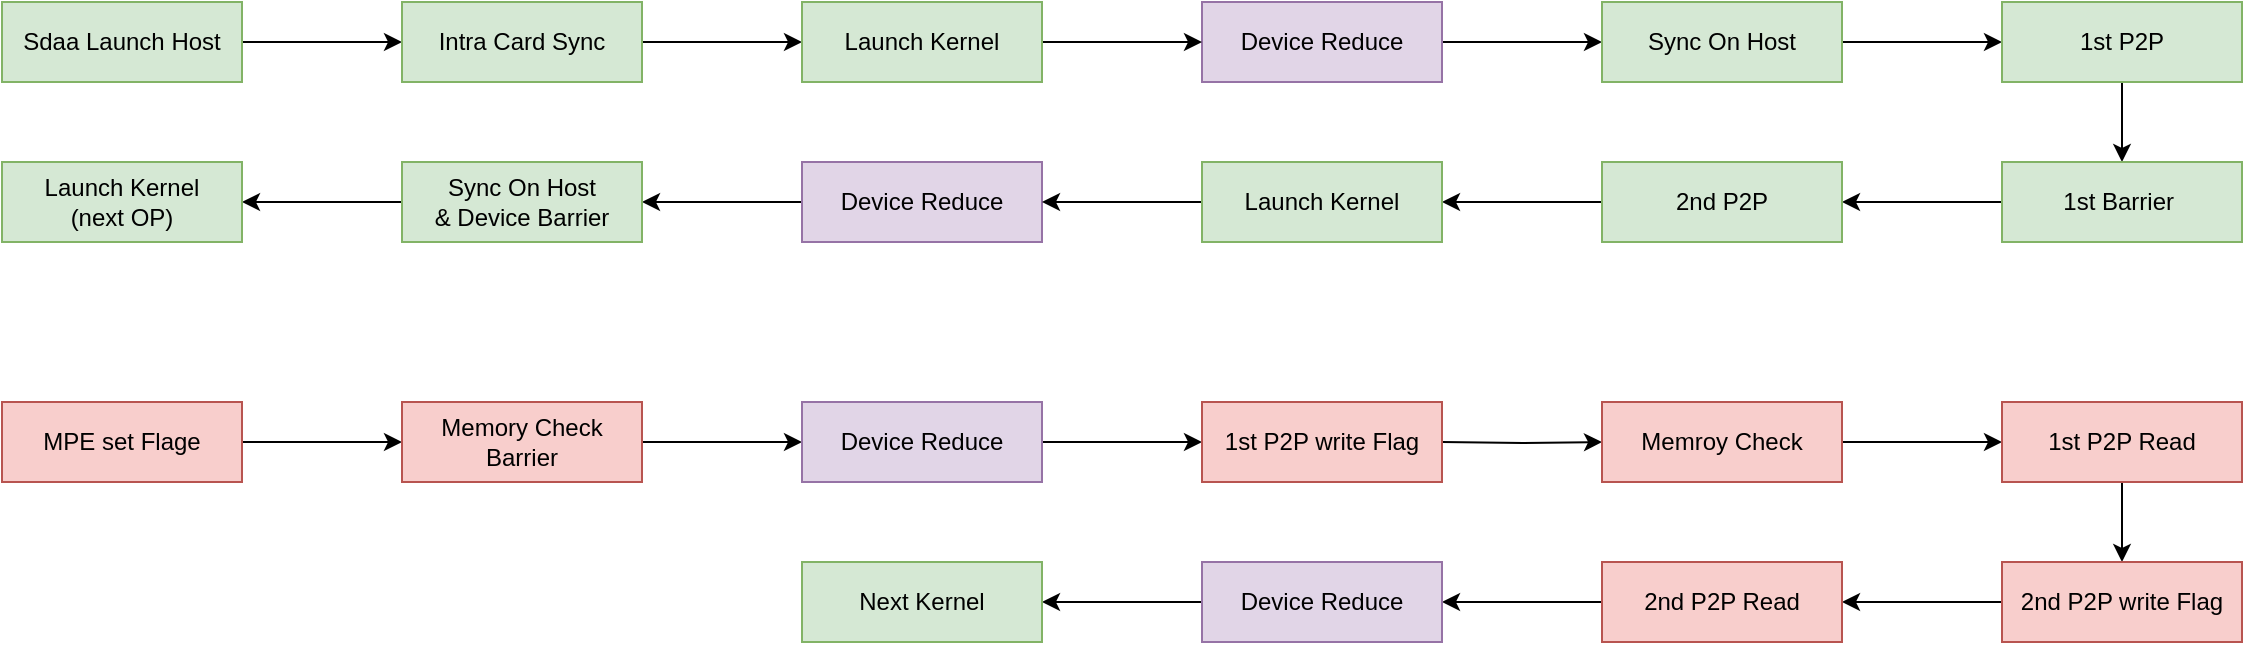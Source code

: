 <mxfile version="21.3.4" type="github">
  <diagram name="Page-1" id="34WbG06q4X-tlrVfDNdB">
    <mxGraphModel dx="2074" dy="1156" grid="1" gridSize="10" guides="1" tooltips="1" connect="1" arrows="1" fold="1" page="1" pageScale="1" pageWidth="850" pageHeight="1100" math="0" shadow="0">
      <root>
        <mxCell id="0" />
        <mxCell id="1" parent="0" />
        <mxCell id="yayjriu8w-TX4j0VbP-U-9" value="" style="edgeStyle=orthogonalEdgeStyle;rounded=0;orthogonalLoop=1;jettySize=auto;html=1;" edge="1" parent="1" source="yayjriu8w-TX4j0VbP-U-1" target="yayjriu8w-TX4j0VbP-U-6">
          <mxGeometry relative="1" as="geometry" />
        </mxCell>
        <mxCell id="yayjriu8w-TX4j0VbP-U-1" value="Device Reduce" style="rounded=0;whiteSpace=wrap;html=1;fillColor=#e1d5e7;strokeColor=#9673a6;" vertex="1" parent="1">
          <mxGeometry x="600" y="200" width="120" height="40" as="geometry" />
        </mxCell>
        <mxCell id="yayjriu8w-TX4j0VbP-U-4" value="" style="edgeStyle=orthogonalEdgeStyle;rounded=0;orthogonalLoop=1;jettySize=auto;html=1;" edge="1" parent="1" source="yayjriu8w-TX4j0VbP-U-2" target="yayjriu8w-TX4j0VbP-U-3">
          <mxGeometry relative="1" as="geometry" />
        </mxCell>
        <mxCell id="yayjriu8w-TX4j0VbP-U-2" value="Sdaa Launch Host" style="rounded=0;whiteSpace=wrap;html=1;fillColor=#d5e8d4;strokeColor=#82b366;" vertex="1" parent="1">
          <mxGeometry y="200" width="120" height="40" as="geometry" />
        </mxCell>
        <mxCell id="yayjriu8w-TX4j0VbP-U-14" value="" style="edgeStyle=orthogonalEdgeStyle;rounded=0;orthogonalLoop=1;jettySize=auto;html=1;" edge="1" parent="1" source="yayjriu8w-TX4j0VbP-U-3" target="yayjriu8w-TX4j0VbP-U-12">
          <mxGeometry relative="1" as="geometry" />
        </mxCell>
        <mxCell id="yayjriu8w-TX4j0VbP-U-3" value="Intra Card Sync" style="rounded=0;whiteSpace=wrap;html=1;fillColor=#d5e8d4;strokeColor=#82b366;" vertex="1" parent="1">
          <mxGeometry x="200" y="200" width="120" height="40" as="geometry" />
        </mxCell>
        <mxCell id="yayjriu8w-TX4j0VbP-U-10" value="" style="edgeStyle=orthogonalEdgeStyle;rounded=0;orthogonalLoop=1;jettySize=auto;html=1;" edge="1" parent="1" source="yayjriu8w-TX4j0VbP-U-6" target="yayjriu8w-TX4j0VbP-U-7">
          <mxGeometry relative="1" as="geometry" />
        </mxCell>
        <mxCell id="yayjriu8w-TX4j0VbP-U-6" value="Sync On Host" style="rounded=0;whiteSpace=wrap;html=1;fillColor=#d5e8d4;strokeColor=#82b366;" vertex="1" parent="1">
          <mxGeometry x="800" y="200" width="120" height="40" as="geometry" />
        </mxCell>
        <mxCell id="yayjriu8w-TX4j0VbP-U-11" value="" style="edgeStyle=orthogonalEdgeStyle;rounded=0;orthogonalLoop=1;jettySize=auto;html=1;" edge="1" parent="1" source="yayjriu8w-TX4j0VbP-U-7" target="yayjriu8w-TX4j0VbP-U-8">
          <mxGeometry relative="1" as="geometry" />
        </mxCell>
        <mxCell id="yayjriu8w-TX4j0VbP-U-7" value="1st P2P" style="rounded=0;whiteSpace=wrap;html=1;fillColor=#d5e8d4;strokeColor=#82b366;" vertex="1" parent="1">
          <mxGeometry x="1000" y="200" width="120" height="40" as="geometry" />
        </mxCell>
        <mxCell id="yayjriu8w-TX4j0VbP-U-16" value="" style="edgeStyle=orthogonalEdgeStyle;rounded=0;orthogonalLoop=1;jettySize=auto;html=1;" edge="1" parent="1" source="yayjriu8w-TX4j0VbP-U-8" target="yayjriu8w-TX4j0VbP-U-15">
          <mxGeometry relative="1" as="geometry" />
        </mxCell>
        <mxCell id="yayjriu8w-TX4j0VbP-U-8" value="1st Barrier&amp;nbsp;" style="rounded=0;whiteSpace=wrap;html=1;fillColor=#d5e8d4;strokeColor=#82b366;" vertex="1" parent="1">
          <mxGeometry x="1000" y="280" width="120" height="40" as="geometry" />
        </mxCell>
        <mxCell id="yayjriu8w-TX4j0VbP-U-13" value="" style="edgeStyle=orthogonalEdgeStyle;rounded=0;orthogonalLoop=1;jettySize=auto;html=1;" edge="1" parent="1" source="yayjriu8w-TX4j0VbP-U-12" target="yayjriu8w-TX4j0VbP-U-1">
          <mxGeometry relative="1" as="geometry" />
        </mxCell>
        <mxCell id="yayjriu8w-TX4j0VbP-U-12" value="Launch Kernel" style="rounded=0;whiteSpace=wrap;html=1;fillColor=#d5e8d4;strokeColor=#82b366;" vertex="1" parent="1">
          <mxGeometry x="400" y="200" width="120" height="40" as="geometry" />
        </mxCell>
        <mxCell id="yayjriu8w-TX4j0VbP-U-22" value="" style="edgeStyle=orthogonalEdgeStyle;rounded=0;orthogonalLoop=1;jettySize=auto;html=1;" edge="1" parent="1" source="yayjriu8w-TX4j0VbP-U-15" target="yayjriu8w-TX4j0VbP-U-21">
          <mxGeometry relative="1" as="geometry" />
        </mxCell>
        <mxCell id="yayjriu8w-TX4j0VbP-U-15" value="2nd P2P" style="rounded=0;whiteSpace=wrap;html=1;fillColor=#d5e8d4;strokeColor=#82b366;" vertex="1" parent="1">
          <mxGeometry x="800" y="280" width="120" height="40" as="geometry" />
        </mxCell>
        <mxCell id="yayjriu8w-TX4j0VbP-U-20" value="" style="edgeStyle=orthogonalEdgeStyle;rounded=0;orthogonalLoop=1;jettySize=auto;html=1;" edge="1" parent="1" source="yayjriu8w-TX4j0VbP-U-17" target="yayjriu8w-TX4j0VbP-U-19">
          <mxGeometry relative="1" as="geometry" />
        </mxCell>
        <mxCell id="yayjriu8w-TX4j0VbP-U-17" value="Device Reduce" style="rounded=0;whiteSpace=wrap;html=1;fillColor=#e1d5e7;strokeColor=#9673a6;" vertex="1" parent="1">
          <mxGeometry x="400" y="280" width="120" height="40" as="geometry" />
        </mxCell>
        <mxCell id="yayjriu8w-TX4j0VbP-U-26" value="" style="edgeStyle=orthogonalEdgeStyle;rounded=0;orthogonalLoop=1;jettySize=auto;html=1;" edge="1" parent="1" source="yayjriu8w-TX4j0VbP-U-19" target="yayjriu8w-TX4j0VbP-U-25">
          <mxGeometry relative="1" as="geometry" />
        </mxCell>
        <mxCell id="yayjriu8w-TX4j0VbP-U-19" value="Sync On Host&lt;br&gt;&amp;amp; Device Barrier" style="rounded=0;whiteSpace=wrap;html=1;fillColor=#d5e8d4;strokeColor=#82b366;" vertex="1" parent="1">
          <mxGeometry x="200" y="280" width="120" height="40" as="geometry" />
        </mxCell>
        <mxCell id="yayjriu8w-TX4j0VbP-U-23" value="" style="edgeStyle=orthogonalEdgeStyle;rounded=0;orthogonalLoop=1;jettySize=auto;html=1;" edge="1" parent="1" source="yayjriu8w-TX4j0VbP-U-21" target="yayjriu8w-TX4j0VbP-U-17">
          <mxGeometry relative="1" as="geometry" />
        </mxCell>
        <mxCell id="yayjriu8w-TX4j0VbP-U-21" value="Launch Kernel" style="rounded=0;whiteSpace=wrap;html=1;fillColor=#d5e8d4;strokeColor=#82b366;" vertex="1" parent="1">
          <mxGeometry x="600" y="280" width="120" height="40" as="geometry" />
        </mxCell>
        <mxCell id="yayjriu8w-TX4j0VbP-U-25" value="Launch Kernel&lt;br&gt;(next OP)" style="rounded=0;whiteSpace=wrap;html=1;fillColor=#d5e8d4;strokeColor=#82b366;" vertex="1" parent="1">
          <mxGeometry y="280" width="120" height="40" as="geometry" />
        </mxCell>
        <mxCell id="yayjriu8w-TX4j0VbP-U-27" value="" style="edgeStyle=orthogonalEdgeStyle;rounded=0;orthogonalLoop=1;jettySize=auto;html=1;" edge="1" parent="1" target="yayjriu8w-TX4j0VbP-U-34">
          <mxGeometry relative="1" as="geometry">
            <mxPoint x="720" y="420" as="sourcePoint" />
          </mxGeometry>
        </mxCell>
        <mxCell id="yayjriu8w-TX4j0VbP-U-29" value="" style="edgeStyle=orthogonalEdgeStyle;rounded=0;orthogonalLoop=1;jettySize=auto;html=1;" edge="1" parent="1" source="yayjriu8w-TX4j0VbP-U-30" target="yayjriu8w-TX4j0VbP-U-32">
          <mxGeometry relative="1" as="geometry" />
        </mxCell>
        <mxCell id="yayjriu8w-TX4j0VbP-U-30" value="MPE set Flage" style="rounded=0;whiteSpace=wrap;html=1;fillColor=#f8cecc;strokeColor=#b85450;" vertex="1" parent="1">
          <mxGeometry y="400" width="120" height="40" as="geometry" />
        </mxCell>
        <mxCell id="yayjriu8w-TX4j0VbP-U-31" value="" style="edgeStyle=orthogonalEdgeStyle;rounded=0;orthogonalLoop=1;jettySize=auto;html=1;" edge="1" parent="1" source="yayjriu8w-TX4j0VbP-U-32">
          <mxGeometry relative="1" as="geometry">
            <mxPoint x="400" y="420" as="targetPoint" />
          </mxGeometry>
        </mxCell>
        <mxCell id="yayjriu8w-TX4j0VbP-U-32" value="Memory Check&lt;br&gt;Barrier" style="rounded=0;whiteSpace=wrap;html=1;fillColor=#f8cecc;strokeColor=#b85450;" vertex="1" parent="1">
          <mxGeometry x="200" y="400" width="120" height="40" as="geometry" />
        </mxCell>
        <mxCell id="yayjriu8w-TX4j0VbP-U-33" value="" style="edgeStyle=orthogonalEdgeStyle;rounded=0;orthogonalLoop=1;jettySize=auto;html=1;" edge="1" parent="1" source="yayjriu8w-TX4j0VbP-U-34" target="yayjriu8w-TX4j0VbP-U-36">
          <mxGeometry relative="1" as="geometry" />
        </mxCell>
        <mxCell id="yayjriu8w-TX4j0VbP-U-34" value="Memroy Check" style="rounded=0;whiteSpace=wrap;html=1;fillColor=#f8cecc;strokeColor=#b85450;" vertex="1" parent="1">
          <mxGeometry x="800" y="400" width="120" height="40" as="geometry" />
        </mxCell>
        <mxCell id="yayjriu8w-TX4j0VbP-U-35" value="" style="edgeStyle=orthogonalEdgeStyle;rounded=0;orthogonalLoop=1;jettySize=auto;html=1;" edge="1" parent="1" source="yayjriu8w-TX4j0VbP-U-36" target="yayjriu8w-TX4j0VbP-U-38">
          <mxGeometry relative="1" as="geometry" />
        </mxCell>
        <mxCell id="yayjriu8w-TX4j0VbP-U-36" value="1st P2P Read" style="rounded=0;whiteSpace=wrap;html=1;fillColor=#f8cecc;strokeColor=#b85450;" vertex="1" parent="1">
          <mxGeometry x="1000" y="400" width="120" height="40" as="geometry" />
        </mxCell>
        <mxCell id="yayjriu8w-TX4j0VbP-U-37" value="" style="edgeStyle=orthogonalEdgeStyle;rounded=0;orthogonalLoop=1;jettySize=auto;html=1;" edge="1" parent="1" source="yayjriu8w-TX4j0VbP-U-38" target="yayjriu8w-TX4j0VbP-U-42">
          <mxGeometry relative="1" as="geometry" />
        </mxCell>
        <mxCell id="yayjriu8w-TX4j0VbP-U-38" value="2nd P2P write Flag" style="rounded=0;whiteSpace=wrap;html=1;fillColor=#f8cecc;strokeColor=#b85450;" vertex="1" parent="1">
          <mxGeometry x="1000" y="480" width="120" height="40" as="geometry" />
        </mxCell>
        <mxCell id="yayjriu8w-TX4j0VbP-U-41" value="" style="edgeStyle=orthogonalEdgeStyle;rounded=0;orthogonalLoop=1;jettySize=auto;html=1;" edge="1" parent="1" source="yayjriu8w-TX4j0VbP-U-42" target="yayjriu8w-TX4j0VbP-U-48">
          <mxGeometry relative="1" as="geometry" />
        </mxCell>
        <mxCell id="yayjriu8w-TX4j0VbP-U-42" value="2nd P2P Read" style="rounded=0;whiteSpace=wrap;html=1;fillColor=#f8cecc;strokeColor=#b85450;" vertex="1" parent="1">
          <mxGeometry x="800" y="480" width="120" height="40" as="geometry" />
        </mxCell>
        <mxCell id="yayjriu8w-TX4j0VbP-U-47" value="" style="edgeStyle=orthogonalEdgeStyle;rounded=0;orthogonalLoop=1;jettySize=auto;html=1;" edge="1" parent="1" source="yayjriu8w-TX4j0VbP-U-48">
          <mxGeometry relative="1" as="geometry">
            <mxPoint x="520" y="500" as="targetPoint" />
          </mxGeometry>
        </mxCell>
        <mxCell id="yayjriu8w-TX4j0VbP-U-48" value="Device Reduce" style="rounded=0;whiteSpace=wrap;html=1;fillColor=#e1d5e7;strokeColor=#9673a6;" vertex="1" parent="1">
          <mxGeometry x="600" y="480" width="120" height="40" as="geometry" />
        </mxCell>
        <mxCell id="yayjriu8w-TX4j0VbP-U-49" value="Next Kernel" style="rounded=0;whiteSpace=wrap;html=1;fillColor=#d5e8d4;strokeColor=#82b366;" vertex="1" parent="1">
          <mxGeometry x="400" y="480" width="120" height="40" as="geometry" />
        </mxCell>
        <mxCell id="yayjriu8w-TX4j0VbP-U-52" value="" style="edgeStyle=orthogonalEdgeStyle;rounded=0;orthogonalLoop=1;jettySize=auto;html=1;" edge="1" parent="1" source="yayjriu8w-TX4j0VbP-U-50" target="yayjriu8w-TX4j0VbP-U-51">
          <mxGeometry relative="1" as="geometry" />
        </mxCell>
        <mxCell id="yayjriu8w-TX4j0VbP-U-50" value="Device Reduce" style="rounded=0;whiteSpace=wrap;html=1;fillColor=#e1d5e7;strokeColor=#9673a6;" vertex="1" parent="1">
          <mxGeometry x="400" y="400" width="120" height="40" as="geometry" />
        </mxCell>
        <mxCell id="yayjriu8w-TX4j0VbP-U-51" value="1st P2P write Flag" style="rounded=0;whiteSpace=wrap;html=1;fillColor=#f8cecc;strokeColor=#b85450;" vertex="1" parent="1">
          <mxGeometry x="600" y="400" width="120" height="40" as="geometry" />
        </mxCell>
      </root>
    </mxGraphModel>
  </diagram>
</mxfile>
